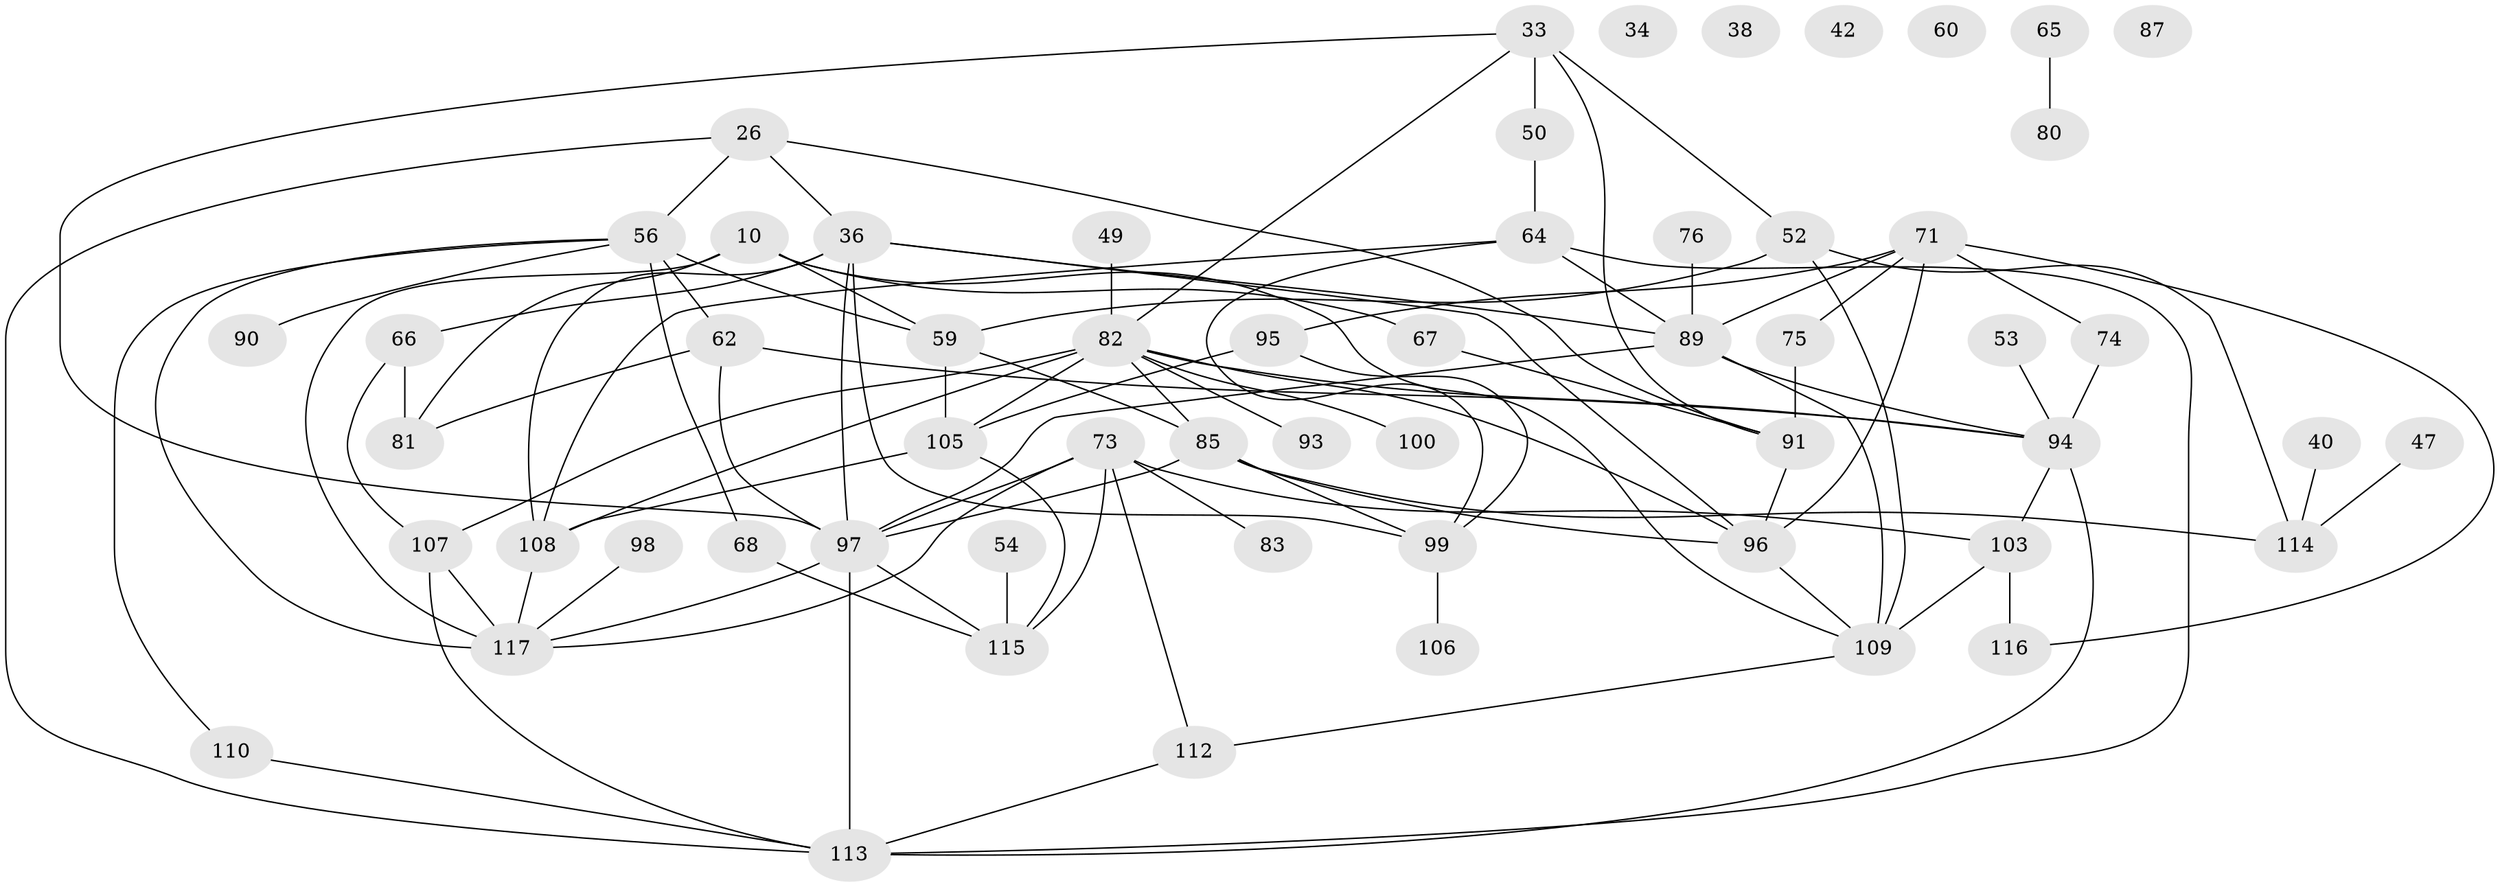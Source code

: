 // original degree distribution, {4: 0.18803418803418803, 5: 0.05982905982905983, 2: 0.2222222222222222, 3: 0.24786324786324787, 6: 0.06837606837606838, 7: 0.042735042735042736, 0: 0.042735042735042736, 1: 0.1282051282051282}
// Generated by graph-tools (version 1.1) at 2025/43/03/04/25 21:43:53]
// undirected, 58 vertices, 100 edges
graph export_dot {
graph [start="1"]
  node [color=gray90,style=filled];
  10;
  26;
  33;
  34;
  36 [super="+14"];
  38;
  40;
  42;
  47;
  49;
  50;
  52 [super="+13"];
  53;
  54;
  56 [super="+3+28"];
  59;
  60;
  62 [super="+21"];
  64 [super="+32+39+46"];
  65;
  66 [super="+27"];
  67;
  68;
  71 [super="+19"];
  73 [super="+16+57"];
  74;
  75 [super="+44"];
  76;
  80;
  81;
  82 [super="+78+69"];
  83;
  85 [super="+51"];
  87;
  89 [super="+79"];
  90;
  91 [super="+29"];
  93;
  94 [super="+23+55"];
  95 [super="+31"];
  96 [super="+48"];
  97 [super="+88+92"];
  98;
  99 [super="+41"];
  100;
  103;
  105 [super="+77+86"];
  106;
  107 [super="+4+11+104"];
  108 [super="+6+25"];
  109 [super="+101"];
  110;
  112 [super="+111"];
  113 [super="+84"];
  114;
  115 [super="+102"];
  116;
  117 [super="+43+61"];
  10 -- 59;
  10 -- 67;
  10 -- 81;
  10 -- 109;
  10 -- 117 [weight=2];
  26 -- 36;
  26 -- 113;
  26 -- 56;
  26 -- 91;
  33 -- 50;
  33 -- 52 [weight=2];
  33 -- 82;
  33 -- 91;
  33 -- 97 [weight=2];
  36 -- 96;
  36 -- 97;
  36 -- 89 [weight=2];
  36 -- 108 [weight=2];
  36 -- 66;
  36 -- 99;
  40 -- 114;
  47 -- 114;
  49 -- 82;
  50 -- 64;
  52 -- 109;
  52 -- 114;
  52 -- 59;
  53 -- 94;
  54 -- 115;
  56 -- 59;
  56 -- 117;
  56 -- 110;
  56 -- 62 [weight=2];
  56 -- 68;
  56 -- 90;
  59 -- 85;
  59 -- 105;
  62 -- 81;
  62 -- 94;
  62 -- 97;
  64 -- 108 [weight=2];
  64 -- 113;
  64 -- 99;
  64 -- 89;
  65 -- 80;
  66 -- 81;
  66 -- 107;
  67 -- 91;
  68 -- 115;
  71 -- 74;
  71 -- 75;
  71 -- 89;
  71 -- 95;
  71 -- 96 [weight=2];
  71 -- 116;
  73 -- 83;
  73 -- 103 [weight=2];
  73 -- 112 [weight=2];
  73 -- 117;
  73 -- 115;
  73 -- 97;
  74 -- 94;
  75 -- 91;
  76 -- 89 [weight=2];
  82 -- 105;
  82 -- 107 [weight=3];
  82 -- 93;
  82 -- 96;
  82 -- 100;
  82 -- 108;
  82 -- 85;
  82 -- 94 [weight=2];
  85 -- 96 [weight=2];
  85 -- 97 [weight=2];
  85 -- 114;
  85 -- 99;
  89 -- 109;
  89 -- 94;
  89 -- 97;
  91 -- 96;
  94 -- 103;
  94 -- 113 [weight=2];
  95 -- 99;
  95 -- 105;
  96 -- 109;
  97 -- 113 [weight=2];
  97 -- 115;
  97 -- 117;
  98 -- 117;
  99 -- 106;
  103 -- 109 [weight=2];
  103 -- 116;
  105 -- 108;
  105 -- 115;
  107 -- 113 [weight=2];
  107 -- 117 [weight=2];
  108 -- 117;
  109 -- 112;
  110 -- 113;
  112 -- 113;
}
